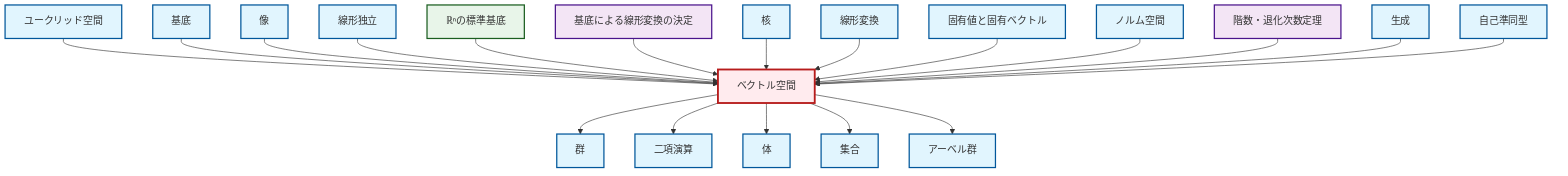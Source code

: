 graph TD
    classDef definition fill:#e1f5fe,stroke:#01579b,stroke-width:2px
    classDef theorem fill:#f3e5f5,stroke:#4a148c,stroke-width:2px
    classDef axiom fill:#fff3e0,stroke:#e65100,stroke-width:2px
    classDef example fill:#e8f5e9,stroke:#1b5e20,stroke-width:2px
    classDef current fill:#ffebee,stroke:#b71c1c,stroke-width:3px
    def-span["生成"]:::definition
    def-normed-vector-space["ノルム空間"]:::definition
    def-linear-transformation["線形変換"]:::definition
    def-field["体"]:::definition
    thm-linear-transformation-basis["基底による線形変換の決定"]:::theorem
    def-set["集合"]:::definition
    def-endomorphism["自己準同型"]:::definition
    def-vector-space["ベクトル空間"]:::definition
    def-euclidean-space["ユークリッド空間"]:::definition
    ex-standard-basis-rn["ℝⁿの標準基底"]:::example
    def-linear-independence["線形独立"]:::definition
    def-group["群"]:::definition
    def-basis["基底"]:::definition
    def-abelian-group["アーベル群"]:::definition
    def-kernel["核"]:::definition
    thm-rank-nullity["階数・退化次数定理"]:::theorem
    def-eigenvalue-eigenvector["固有値と固有ベクトル"]:::definition
    def-image["像"]:::definition
    def-binary-operation["二項演算"]:::definition
    def-euclidean-space --> def-vector-space
    def-basis --> def-vector-space
    def-vector-space --> def-group
    def-image --> def-vector-space
    def-vector-space --> def-binary-operation
    def-linear-independence --> def-vector-space
    ex-standard-basis-rn --> def-vector-space
    thm-linear-transformation-basis --> def-vector-space
    def-kernel --> def-vector-space
    def-linear-transformation --> def-vector-space
    def-vector-space --> def-field
    def-eigenvalue-eigenvector --> def-vector-space
    def-normed-vector-space --> def-vector-space
    thm-rank-nullity --> def-vector-space
    def-span --> def-vector-space
    def-endomorphism --> def-vector-space
    def-vector-space --> def-set
    def-vector-space --> def-abelian-group
    class def-vector-space current